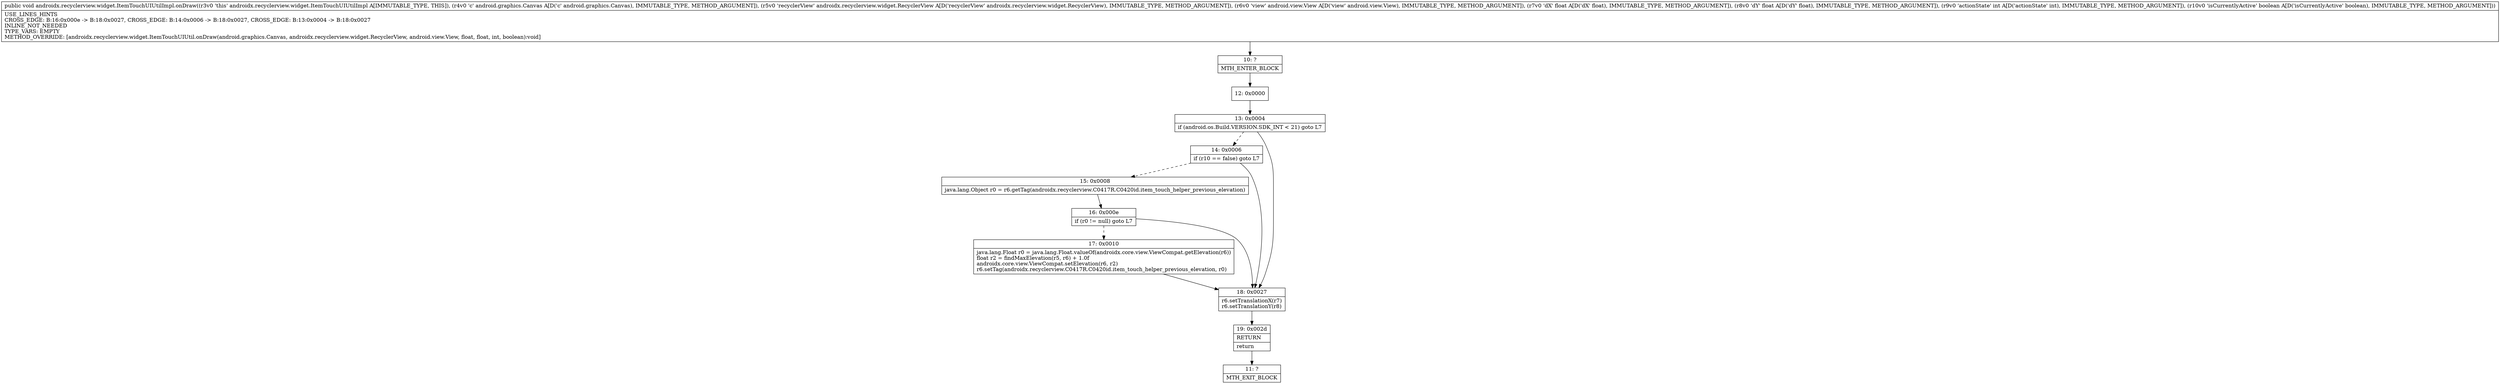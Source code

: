 digraph "CFG forandroidx.recyclerview.widget.ItemTouchUIUtilImpl.onDraw(Landroid\/graphics\/Canvas;Landroidx\/recyclerview\/widget\/RecyclerView;Landroid\/view\/View;FFIZ)V" {
Node_10 [shape=record,label="{10\:\ ?|MTH_ENTER_BLOCK\l}"];
Node_12 [shape=record,label="{12\:\ 0x0000}"];
Node_13 [shape=record,label="{13\:\ 0x0004|if (android.os.Build.VERSION.SDK_INT \< 21) goto L7\l}"];
Node_14 [shape=record,label="{14\:\ 0x0006|if (r10 == false) goto L7\l}"];
Node_15 [shape=record,label="{15\:\ 0x0008|java.lang.Object r0 = r6.getTag(androidx.recyclerview.C0417R.C0420id.item_touch_helper_previous_elevation)\l}"];
Node_16 [shape=record,label="{16\:\ 0x000e|if (r0 != null) goto L7\l}"];
Node_17 [shape=record,label="{17\:\ 0x0010|java.lang.Float r0 = java.lang.Float.valueOf(androidx.core.view.ViewCompat.getElevation(r6))\lfloat r2 = findMaxElevation(r5, r6) + 1.0f\landroidx.core.view.ViewCompat.setElevation(r6, r2)\lr6.setTag(androidx.recyclerview.C0417R.C0420id.item_touch_helper_previous_elevation, r0)\l}"];
Node_18 [shape=record,label="{18\:\ 0x0027|r6.setTranslationX(r7)\lr6.setTranslationY(r8)\l}"];
Node_19 [shape=record,label="{19\:\ 0x002d|RETURN\l|return\l}"];
Node_11 [shape=record,label="{11\:\ ?|MTH_EXIT_BLOCK\l}"];
MethodNode[shape=record,label="{public void androidx.recyclerview.widget.ItemTouchUIUtilImpl.onDraw((r3v0 'this' androidx.recyclerview.widget.ItemTouchUIUtilImpl A[IMMUTABLE_TYPE, THIS]), (r4v0 'c' android.graphics.Canvas A[D('c' android.graphics.Canvas), IMMUTABLE_TYPE, METHOD_ARGUMENT]), (r5v0 'recyclerView' androidx.recyclerview.widget.RecyclerView A[D('recyclerView' androidx.recyclerview.widget.RecyclerView), IMMUTABLE_TYPE, METHOD_ARGUMENT]), (r6v0 'view' android.view.View A[D('view' android.view.View), IMMUTABLE_TYPE, METHOD_ARGUMENT]), (r7v0 'dX' float A[D('dX' float), IMMUTABLE_TYPE, METHOD_ARGUMENT]), (r8v0 'dY' float A[D('dY' float), IMMUTABLE_TYPE, METHOD_ARGUMENT]), (r9v0 'actionState' int A[D('actionState' int), IMMUTABLE_TYPE, METHOD_ARGUMENT]), (r10v0 'isCurrentlyActive' boolean A[D('isCurrentlyActive' boolean), IMMUTABLE_TYPE, METHOD_ARGUMENT]))  | USE_LINES_HINTS\lCROSS_EDGE: B:16:0x000e \-\> B:18:0x0027, CROSS_EDGE: B:14:0x0006 \-\> B:18:0x0027, CROSS_EDGE: B:13:0x0004 \-\> B:18:0x0027\lINLINE_NOT_NEEDED\lTYPE_VARS: EMPTY\lMETHOD_OVERRIDE: [androidx.recyclerview.widget.ItemTouchUIUtil.onDraw(android.graphics.Canvas, androidx.recyclerview.widget.RecyclerView, android.view.View, float, float, int, boolean):void]\l}"];
MethodNode -> Node_10;Node_10 -> Node_12;
Node_12 -> Node_13;
Node_13 -> Node_14[style=dashed];
Node_13 -> Node_18;
Node_14 -> Node_15[style=dashed];
Node_14 -> Node_18;
Node_15 -> Node_16;
Node_16 -> Node_17[style=dashed];
Node_16 -> Node_18;
Node_17 -> Node_18;
Node_18 -> Node_19;
Node_19 -> Node_11;
}

